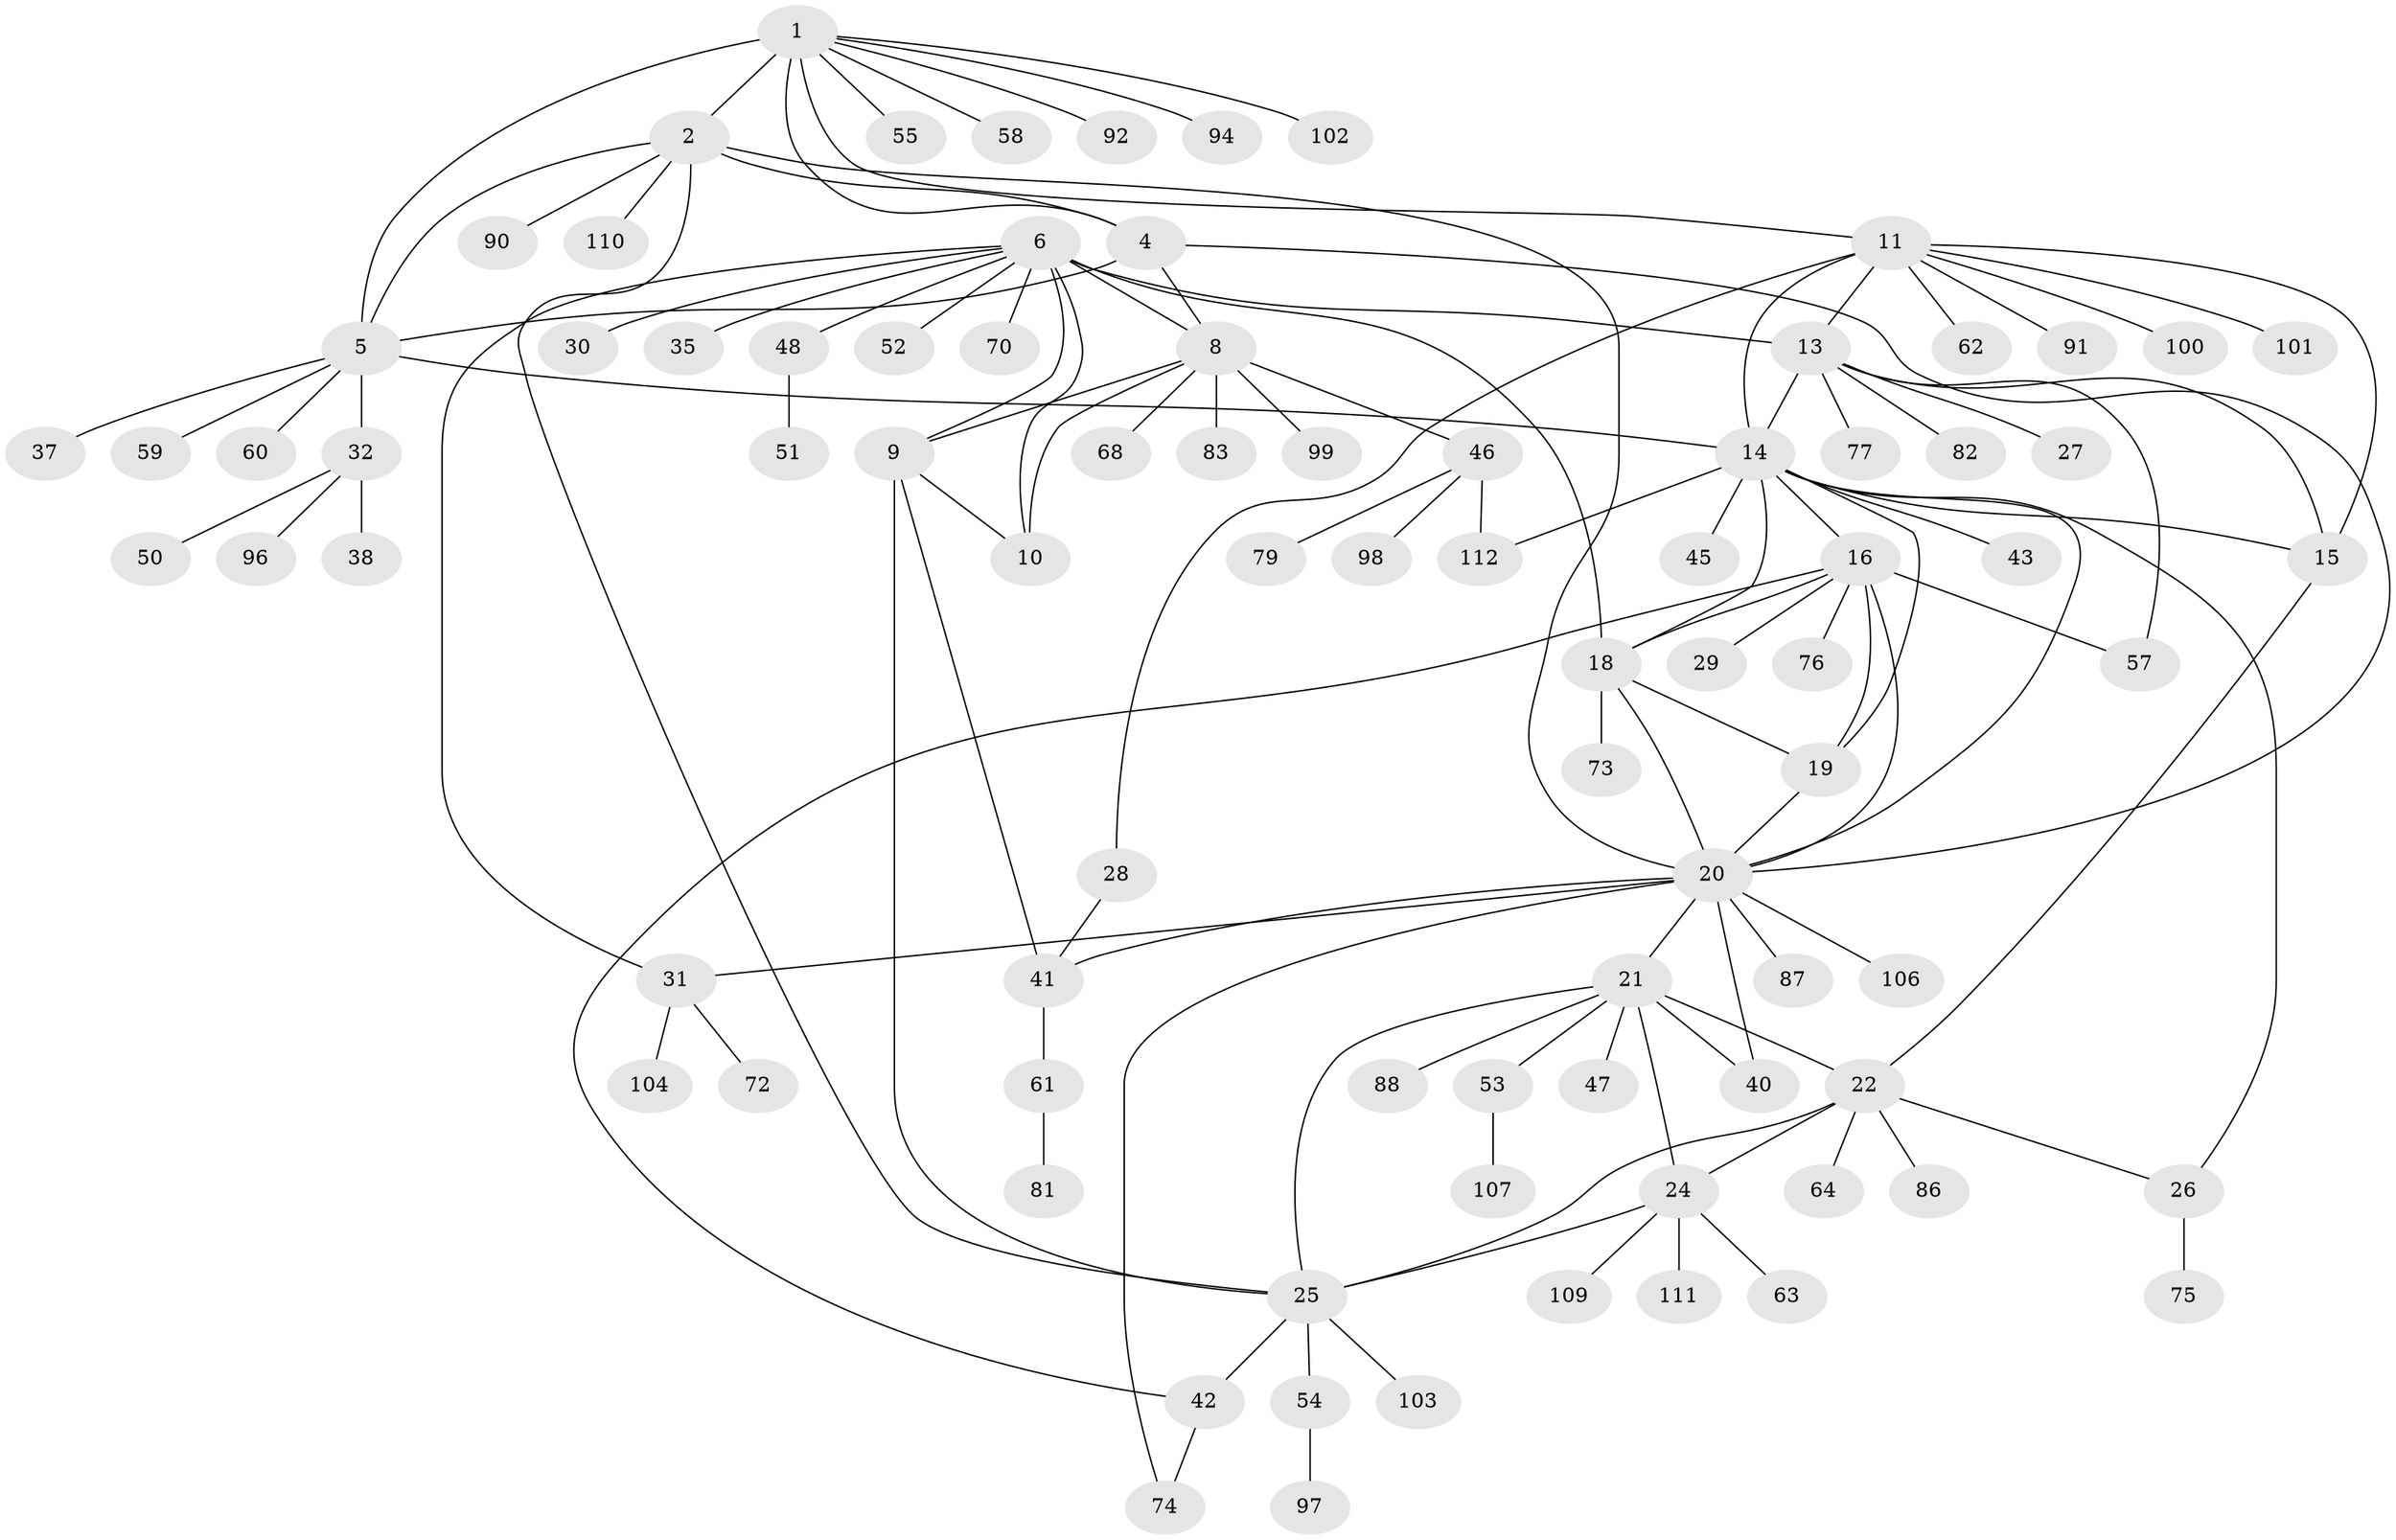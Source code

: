 // original degree distribution, {6: 0.044642857142857144, 8: 0.026785714285714284, 7: 0.05357142857142857, 10: 0.026785714285714284, 9: 0.044642857142857144, 5: 0.026785714285714284, 11: 0.008928571428571428, 3: 0.026785714285714284, 1: 0.5714285714285714, 2: 0.13392857142857142, 4: 0.03571428571428571}
// Generated by graph-tools (version 1.1) at 2025/42/03/06/25 10:42:15]
// undirected, 86 vertices, 120 edges
graph export_dot {
graph [start="1"]
  node [color=gray90,style=filled];
  1 [super="+3"];
  2 [super="+33"];
  4 [super="+93"];
  5 [super="+66"];
  6 [super="+7"];
  8 [super="+36"];
  9 [super="+67"];
  10 [super="+49"];
  11 [super="+12"];
  13 [super="+78"];
  14 [super="+17"];
  15 [super="+108"];
  16 [super="+95"];
  18;
  19 [super="+34"];
  20 [super="+39"];
  21 [super="+23"];
  22 [super="+71"];
  24 [super="+80"];
  25 [super="+44"];
  26;
  27;
  28;
  29;
  30;
  31;
  32 [super="+85"];
  35;
  37;
  38;
  40;
  41 [super="+89"];
  42 [super="+69"];
  43;
  45;
  46 [super="+56"];
  47;
  48;
  50;
  51;
  52;
  53;
  54 [super="+105"];
  55;
  57 [super="+84"];
  58;
  59;
  60;
  61;
  62;
  63 [super="+65"];
  64;
  68;
  70;
  72;
  73;
  74;
  75;
  76;
  77;
  79;
  81;
  82;
  83;
  86;
  87;
  88;
  90;
  91;
  92;
  94;
  96;
  97;
  98;
  99;
  100;
  101;
  102;
  103;
  104;
  106;
  107;
  109;
  110;
  111;
  112;
  1 -- 2 [weight=2];
  1 -- 4 [weight=2];
  1 -- 5 [weight=2];
  1 -- 55;
  1 -- 92;
  1 -- 102;
  1 -- 11;
  1 -- 58;
  1 -- 94;
  2 -- 4;
  2 -- 5;
  2 -- 25;
  2 -- 90;
  2 -- 110;
  2 -- 20;
  4 -- 5;
  4 -- 8;
  4 -- 20;
  5 -- 32;
  5 -- 37;
  5 -- 59;
  5 -- 60;
  5 -- 14;
  6 -- 8 [weight=2];
  6 -- 9 [weight=2];
  6 -- 10 [weight=2];
  6 -- 13;
  6 -- 52;
  6 -- 70;
  6 -- 35;
  6 -- 48;
  6 -- 18;
  6 -- 30;
  6 -- 31;
  8 -- 9;
  8 -- 10;
  8 -- 46;
  8 -- 68;
  8 -- 83;
  8 -- 99;
  9 -- 10;
  9 -- 25;
  9 -- 41;
  11 -- 13 [weight=2];
  11 -- 14 [weight=2];
  11 -- 15 [weight=2];
  11 -- 28;
  11 -- 91;
  11 -- 100;
  11 -- 101;
  11 -- 62;
  13 -- 14;
  13 -- 15;
  13 -- 27;
  13 -- 77;
  13 -- 82;
  13 -- 57;
  14 -- 15;
  14 -- 26;
  14 -- 43;
  14 -- 45;
  14 -- 16;
  14 -- 112;
  14 -- 18;
  14 -- 19;
  14 -- 20;
  15 -- 22;
  16 -- 18;
  16 -- 19;
  16 -- 20;
  16 -- 29;
  16 -- 42;
  16 -- 57;
  16 -- 76;
  18 -- 19;
  18 -- 20;
  18 -- 73;
  19 -- 20;
  20 -- 31;
  20 -- 40;
  20 -- 41;
  20 -- 106;
  20 -- 21;
  20 -- 74;
  20 -- 87;
  21 -- 22 [weight=2];
  21 -- 24 [weight=2];
  21 -- 25 [weight=2];
  21 -- 40;
  21 -- 53;
  21 -- 88;
  21 -- 47;
  22 -- 24;
  22 -- 25;
  22 -- 26;
  22 -- 64;
  22 -- 86;
  24 -- 25;
  24 -- 63;
  24 -- 109;
  24 -- 111;
  25 -- 103;
  25 -- 42;
  25 -- 54;
  26 -- 75;
  28 -- 41;
  31 -- 72;
  31 -- 104;
  32 -- 38;
  32 -- 50;
  32 -- 96;
  41 -- 61;
  42 -- 74;
  46 -- 79;
  46 -- 98;
  46 -- 112;
  48 -- 51;
  53 -- 107;
  54 -- 97;
  61 -- 81;
}
